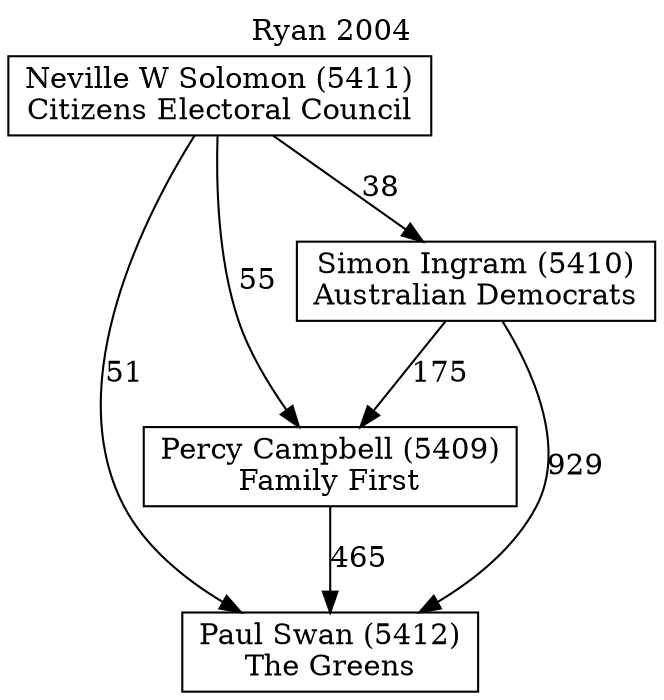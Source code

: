 // House preference flow
digraph "Paul Swan (5412)_Ryan_2004" {
	graph [label="Ryan 2004" labelloc=t mclimit=10]
	node [shape=box]
	"Neville W Solomon (5411)" [label="Neville W Solomon (5411)
Citizens Electoral Council"]
	"Paul Swan (5412)" [label="Paul Swan (5412)
The Greens"]
	"Percy Campbell (5409)" [label="Percy Campbell (5409)
Family First"]
	"Simon Ingram (5410)" [label="Simon Ingram (5410)
Australian Democrats"]
	"Neville W Solomon (5411)" -> "Paul Swan (5412)" [label=51]
	"Neville W Solomon (5411)" -> "Percy Campbell (5409)" [label=55]
	"Neville W Solomon (5411)" -> "Simon Ingram (5410)" [label=38]
	"Percy Campbell (5409)" -> "Paul Swan (5412)" [label=465]
	"Simon Ingram (5410)" -> "Paul Swan (5412)" [label=929]
	"Simon Ingram (5410)" -> "Percy Campbell (5409)" [label=175]
}
